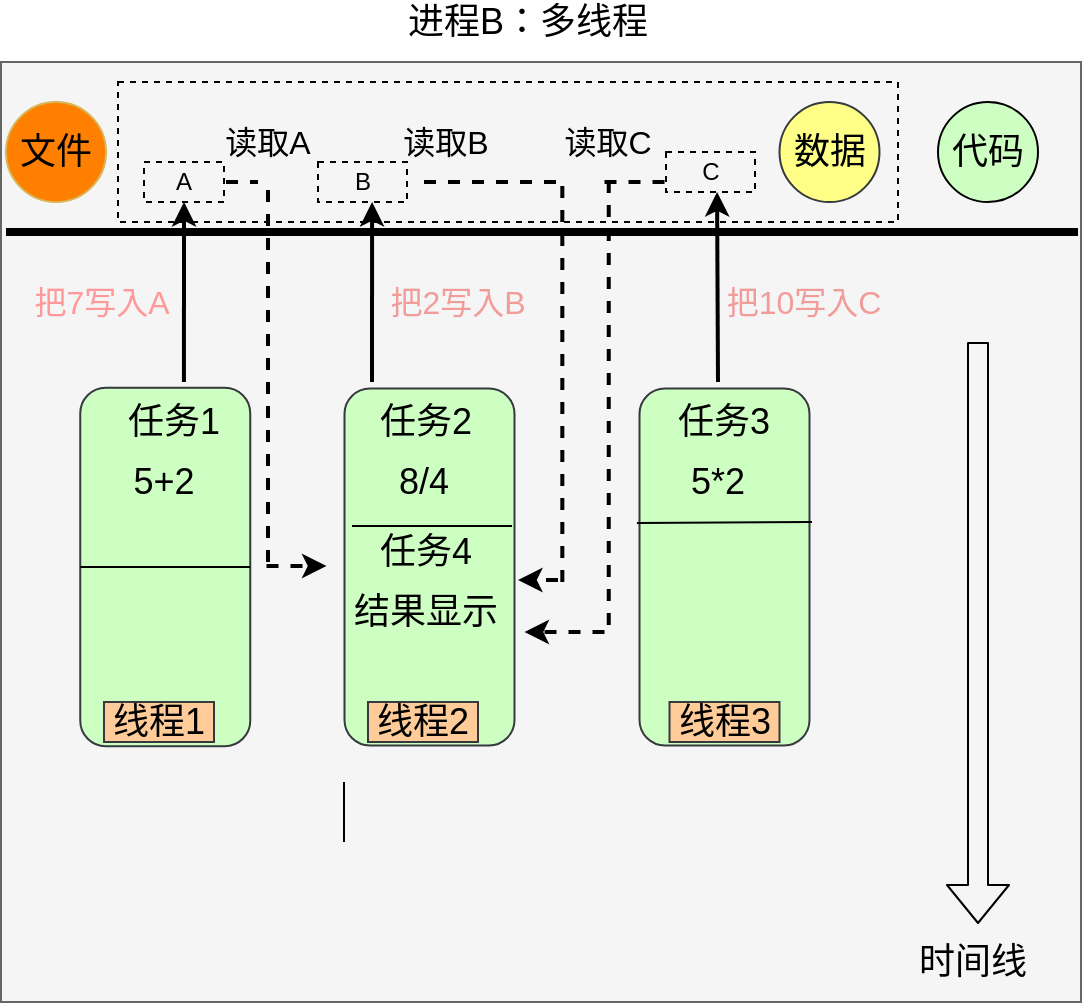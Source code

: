 <mxfile version="13.1.3" type="device"><diagram id="7KVvQ-aPPSx_FEbWZ7JA" name="第 1 页"><mxGraphModel dx="793" dy="490" grid="1" gridSize="10" guides="1" tooltips="1" connect="1" arrows="1" fold="1" page="1" pageScale="1" pageWidth="827" pageHeight="1169" math="0" shadow="0"><root><mxCell id="0"/><mxCell id="1" parent="0"/><mxCell id="_-g1qOigl68QxAjaUmci-2" value="" style="rounded=0;whiteSpace=wrap;html=1;fillColor=#f5f5f5;strokeColor=#666666;fontColor=#333333;fontSize=18;" vertex="1" parent="1"><mxGeometry x="241.5" y="60" width="540" height="470" as="geometry"/></mxCell><mxCell id="_-g1qOigl68QxAjaUmci-3" value="" style="line;strokeWidth=4;html=1;perimeter=backbonePerimeter;points=[];outlineConnect=0;fontSize=18;" vertex="1" parent="1"><mxGeometry x="244" y="140" width="536" height="10" as="geometry"/></mxCell><mxCell id="_-g1qOigl68QxAjaUmci-4" value="代码" style="ellipse;whiteSpace=wrap;html=1;aspect=fixed;fontSize=18;fillColor=#CEFFC2;" vertex="1" parent="1"><mxGeometry x="710" y="80" width="50" height="50" as="geometry"/></mxCell><mxCell id="_-g1qOigl68QxAjaUmci-5" value="数据" style="ellipse;whiteSpace=wrap;html=1;aspect=fixed;fontSize=18;fillColor=#ffff88;strokeColor=#36393d;" vertex="1" parent="1"><mxGeometry x="630.75" y="80" width="50" height="50" as="geometry"/></mxCell><mxCell id="_-g1qOigl68QxAjaUmci-6" value="文件" style="ellipse;whiteSpace=wrap;html=1;aspect=fixed;fontSize=18;fillColor=#FF8000;strokeColor=#d6b656;" vertex="1" parent="1"><mxGeometry x="244" y="80" width="50" height="50" as="geometry"/></mxCell><mxCell id="_-g1qOigl68QxAjaUmci-11" value="进程B：多线程" style="text;html=1;strokeColor=none;fillColor=none;align=center;verticalAlign=middle;whiteSpace=wrap;rounded=0;fontSize=18;" vertex="1" parent="1"><mxGeometry x="425" y="30" width="160" height="20" as="geometry"/></mxCell><mxCell id="_-g1qOigl68QxAjaUmci-12" value="" style="shape=flexArrow;endArrow=classic;html=1;fontSize=18;" edge="1" parent="1"><mxGeometry width="50" height="50" relative="1" as="geometry"><mxPoint x="730" y="200" as="sourcePoint"/><mxPoint x="730" y="491" as="targetPoint"/></mxGeometry></mxCell><mxCell id="_-g1qOigl68QxAjaUmci-13" value="时间线" style="text;html=1;strokeColor=none;fillColor=none;align=center;verticalAlign=middle;whiteSpace=wrap;rounded=0;fontSize=18;" vertex="1" parent="1"><mxGeometry x="695" y="500" width="65" height="20" as="geometry"/></mxCell><mxCell id="_-g1qOigl68QxAjaUmci-14" value="" style="rounded=1;whiteSpace=wrap;html=1;fillColor=#CEFFC2;fontSize=18;strokeColor=#36393d;rotation=90;" vertex="1" parent="1"><mxGeometry x="234" y="270" width="179.25" height="85" as="geometry"/></mxCell><mxCell id="_-g1qOigl68QxAjaUmci-15" value="线程1" style="text;html=1;strokeColor=#36393d;fillColor=#ffcc99;align=center;verticalAlign=middle;whiteSpace=wrap;rounded=0;fontSize=18;" vertex="1" parent="1"><mxGeometry x="293" y="380" width="55" height="20" as="geometry"/></mxCell><mxCell id="_-g1qOigl68QxAjaUmci-26" value="" style="endArrow=none;html=1;fontSize=18;entryX=0.75;entryY=0;entryDx=0;entryDy=0;exitX=0.75;exitY=1;exitDx=0;exitDy=0;" edge="1" parent="1"><mxGeometry width="50" height="50" relative="1" as="geometry"><mxPoint x="413" y="450" as="sourcePoint"/><mxPoint x="413" y="420" as="targetPoint"/></mxGeometry></mxCell><mxCell id="_-g1qOigl68QxAjaUmci-28" value="" style="rounded=1;whiteSpace=wrap;html=1;fillColor=#CEFFC2;fontSize=18;strokeColor=#36393d;rotation=90;" vertex="1" parent="1"><mxGeometry x="366.5" y="270" width="178.5" height="85" as="geometry"/></mxCell><mxCell id="_-g1qOigl68QxAjaUmci-31" value="线程2" style="text;html=1;strokeColor=#36393d;fillColor=#ffcc99;align=center;verticalAlign=middle;whiteSpace=wrap;rounded=0;fontSize=18;" vertex="1" parent="1"><mxGeometry x="425" y="380" width="55" height="20" as="geometry"/></mxCell><mxCell id="_-g1qOigl68QxAjaUmci-33" value="" style="endArrow=none;html=1;entryX=0.5;entryY=0;entryDx=0;entryDy=0;exitX=0.5;exitY=1;exitDx=0;exitDy=0;" edge="1" parent="1" source="_-g1qOigl68QxAjaUmci-14" target="_-g1qOigl68QxAjaUmci-14"><mxGeometry width="50" height="50" relative="1" as="geometry"><mxPoint x="310" y="300" as="sourcePoint"/><mxPoint x="360" y="250" as="targetPoint"/></mxGeometry></mxCell><mxCell id="_-g1qOigl68QxAjaUmci-34" value="&lt;font style=&quot;font-size: 18px&quot;&gt;任务1&lt;/font&gt;" style="text;html=1;strokeColor=none;fillColor=none;align=center;verticalAlign=middle;whiteSpace=wrap;rounded=0;dashed=1;" vertex="1" parent="1"><mxGeometry x="302.5" y="230" width="50" height="20" as="geometry"/></mxCell><mxCell id="_-g1qOigl68QxAjaUmci-35" value="&lt;font style=&quot;font-size: 18px&quot;&gt;5+2&lt;/font&gt;" style="text;html=1;strokeColor=none;fillColor=none;align=center;verticalAlign=middle;whiteSpace=wrap;rounded=0;dashed=1;" vertex="1" parent="1"><mxGeometry x="302.5" y="260" width="40" height="20" as="geometry"/></mxCell><mxCell id="_-g1qOigl68QxAjaUmci-36" value="&lt;font style=&quot;font-size: 18px&quot;&gt;任务2&lt;/font&gt;" style="text;html=1;strokeColor=none;fillColor=none;align=center;verticalAlign=middle;whiteSpace=wrap;rounded=0;dashed=1;" vertex="1" parent="1"><mxGeometry x="429.25" y="230" width="50" height="20" as="geometry"/></mxCell><mxCell id="_-g1qOigl68QxAjaUmci-37" value="&lt;font style=&quot;font-size: 18px&quot;&gt;8/4&lt;/font&gt;" style="text;html=1;strokeColor=none;fillColor=none;align=center;verticalAlign=middle;whiteSpace=wrap;rounded=0;dashed=1;" vertex="1" parent="1"><mxGeometry x="432.5" y="260" width="40" height="20" as="geometry"/></mxCell><mxCell id="_-g1qOigl68QxAjaUmci-39" value="&lt;font style=&quot;font-size: 18px&quot;&gt;任务4&lt;/font&gt;" style="text;html=1;strokeColor=none;fillColor=none;align=center;verticalAlign=middle;whiteSpace=wrap;rounded=0;dashed=1;" vertex="1" parent="1"><mxGeometry x="429.25" y="295" width="50" height="20" as="geometry"/></mxCell><mxCell id="_-g1qOigl68QxAjaUmci-40" value="&lt;font style=&quot;font-size: 18px&quot;&gt;结果显示&lt;/font&gt;" style="text;html=1;strokeColor=none;fillColor=none;align=center;verticalAlign=middle;whiteSpace=wrap;rounded=0;dashed=1;" vertex="1" parent="1"><mxGeometry x="404.25" y="325" width="100" height="20" as="geometry"/></mxCell><mxCell id="_-g1qOigl68QxAjaUmci-41" value="" style="endArrow=none;html=1;entryX=0.385;entryY=-0.021;entryDx=0;entryDy=0;entryPerimeter=0;" edge="1" parent="1"><mxGeometry width="50" height="50" relative="1" as="geometry"><mxPoint x="417" y="292" as="sourcePoint"/><mxPoint x="497.035" y="291.973" as="targetPoint"/></mxGeometry></mxCell><mxCell id="_-g1qOigl68QxAjaUmci-42" value="" style="rounded=1;whiteSpace=wrap;html=1;fillColor=#CEFFC2;fontSize=18;strokeColor=#36393d;rotation=90;" vertex="1" parent="1"><mxGeometry x="514" y="270" width="178.5" height="85" as="geometry"/></mxCell><mxCell id="_-g1qOigl68QxAjaUmci-43" value="线程3" style="text;html=1;strokeColor=#36393d;fillColor=#ffcc99;align=center;verticalAlign=middle;whiteSpace=wrap;rounded=0;fontSize=18;" vertex="1" parent="1"><mxGeometry x="575.75" y="380" width="55" height="20" as="geometry"/></mxCell><mxCell id="_-g1qOigl68QxAjaUmci-44" value="&lt;font style=&quot;font-size: 18px&quot;&gt;任务3&lt;/font&gt;" style="text;html=1;strokeColor=none;fillColor=none;align=center;verticalAlign=middle;whiteSpace=wrap;rounded=0;dashed=1;" vertex="1" parent="1"><mxGeometry x="578.25" y="230" width="50" height="20" as="geometry"/></mxCell><mxCell id="_-g1qOigl68QxAjaUmci-45" value="&lt;font style=&quot;font-size: 18px&quot;&gt;5*2&lt;/font&gt;" style="text;html=1;strokeColor=none;fillColor=none;align=center;verticalAlign=middle;whiteSpace=wrap;rounded=0;dashed=1;" vertex="1" parent="1"><mxGeometry x="580" y="260" width="40" height="20" as="geometry"/></mxCell><mxCell id="_-g1qOigl68QxAjaUmci-46" value="" style="endArrow=none;html=1;entryX=0.385;entryY=-0.021;entryDx=0;entryDy=0;exitX=0.5;exitY=1;exitDx=0;exitDy=0;entryPerimeter=0;" edge="1" parent="1"><mxGeometry width="50" height="50" relative="1" as="geometry"><mxPoint x="559.48" y="290.53" as="sourcePoint"/><mxPoint x="647.015" y="290.003" as="targetPoint"/></mxGeometry></mxCell><mxCell id="_-g1qOigl68QxAjaUmci-47" value="A" style="text;html=1;strokeColor=#000000;fillColor=none;align=center;verticalAlign=middle;whiteSpace=wrap;rounded=0;dashed=1;" vertex="1" parent="1"><mxGeometry x="313" y="110" width="40" height="20" as="geometry"/></mxCell><mxCell id="_-g1qOigl68QxAjaUmci-48" value="" style="endArrow=classic;html=1;entryX=0.5;entryY=1;entryDx=0;entryDy=0;exitX=-0.016;exitY=0.39;exitDx=0;exitDy=0;exitPerimeter=0;strokeWidth=2;" edge="1" parent="1" source="_-g1qOigl68QxAjaUmci-14" target="_-g1qOigl68QxAjaUmci-47"><mxGeometry width="50" height="50" relative="1" as="geometry"><mxPoint x="340" y="210" as="sourcePoint"/><mxPoint x="390" y="160" as="targetPoint"/></mxGeometry></mxCell><mxCell id="_-g1qOigl68QxAjaUmci-49" value="&lt;font style=&quot;font-size: 16px&quot;&gt;把7写入A&lt;/font&gt;" style="text;html=1;strokeColor=none;fillColor=none;align=center;verticalAlign=middle;whiteSpace=wrap;rounded=0;dashed=1;fontColor=#FF9999;" vertex="1" parent="1"><mxGeometry x="241.5" y="170" width="100" height="20" as="geometry"/></mxCell><mxCell id="_-g1qOigl68QxAjaUmci-54" value="" style="line;strokeWidth=2;html=1;dashed=1;fillColor=none;" vertex="1" parent="1"><mxGeometry x="354" y="115" width="16" height="10" as="geometry"/></mxCell><mxCell id="_-g1qOigl68QxAjaUmci-55" value="" style="line;strokeWidth=2;html=1;perimeter=backbonePerimeter;points=[];outlineConnect=0;dashed=1;fillColor=none;rotation=-90;" vertex="1" parent="1"><mxGeometry x="280" y="210" width="190" height="10" as="geometry"/></mxCell><mxCell id="_-g1qOigl68QxAjaUmci-62" value="&lt;font style=&quot;font-size: 16px&quot;&gt;读取A&lt;/font&gt;" style="text;html=1;strokeColor=none;fillColor=none;align=center;verticalAlign=middle;whiteSpace=wrap;rounded=0;dashed=1;" vertex="1" parent="1"><mxGeometry x="325" y="90" width="100" height="20" as="geometry"/></mxCell><mxCell id="_-g1qOigl68QxAjaUmci-64" value="" style="endArrow=classic;html=1;entryX=0.5;entryY=1;entryDx=0;entryDy=0;exitX=-0.016;exitY=0.39;exitDx=0;exitDy=0;exitPerimeter=0;strokeWidth=2;" edge="1" parent="1"><mxGeometry width="50" height="50" relative="1" as="geometry"><mxPoint x="427.005" y="219.997" as="sourcePoint"/><mxPoint x="427.03" y="129.99" as="targetPoint"/></mxGeometry></mxCell><mxCell id="_-g1qOigl68QxAjaUmci-65" value="B" style="rounded=0;whiteSpace=wrap;html=1;dashed=1;strokeColor=#000000;strokeWidth=1;fillColor=none;" vertex="1" parent="1"><mxGeometry x="400" y="110" width="44.5" height="20" as="geometry"/></mxCell><mxCell id="_-g1qOigl68QxAjaUmci-66" value="&lt;font style=&quot;font-size: 16px&quot;&gt;把2写入B&lt;/font&gt;" style="text;html=1;strokeColor=none;fillColor=none;align=center;verticalAlign=middle;whiteSpace=wrap;rounded=0;dashed=1;fontColor=#F19C99;" vertex="1" parent="1"><mxGeometry x="420" y="170" width="100" height="20" as="geometry"/></mxCell><mxCell id="_-g1qOigl68QxAjaUmci-69" value="" style="rounded=0;whiteSpace=wrap;html=1;fillColor=none;dashed=1;" vertex="1" parent="1"><mxGeometry x="300" y="70" width="390" height="70" as="geometry"/></mxCell><mxCell id="_-g1qOigl68QxAjaUmci-70" value="" style="line;strokeWidth=2;html=1;dashed=1;fillColor=none;" vertex="1" parent="1"><mxGeometry x="453" y="115" width="67" height="10" as="geometry"/></mxCell><mxCell id="_-g1qOigl68QxAjaUmci-71" value="" style="line;strokeWidth=2;html=1;perimeter=backbonePerimeter;points=[];outlineConnect=0;dashed=1;fillColor=none;rotation=-90;" vertex="1" parent="1"><mxGeometry x="421.28" y="205.24" width="201.75" height="27.78" as="geometry"/></mxCell><mxCell id="_-g1qOigl68QxAjaUmci-72" value="&lt;font style=&quot;font-size: 16px&quot;&gt;读取B&lt;/font&gt;" style="text;html=1;strokeColor=none;fillColor=none;align=center;verticalAlign=middle;whiteSpace=wrap;rounded=0;dashed=1;" vertex="1" parent="1"><mxGeometry x="414" y="90" width="100" height="20" as="geometry"/></mxCell><mxCell id="_-g1qOigl68QxAjaUmci-73" value="" style="endArrow=classic;html=1;strokeWidth=2;dashed=1;" edge="1" parent="1"><mxGeometry width="50" height="50" relative="1" as="geometry"><mxPoint x="374.25" y="312" as="sourcePoint"/><mxPoint x="404.25" y="312" as="targetPoint"/></mxGeometry></mxCell><mxCell id="_-g1qOigl68QxAjaUmci-76" value="" style="endArrow=classic;html=1;strokeWidth=2;dashed=1;" edge="1" parent="1"><mxGeometry width="50" height="50" relative="1" as="geometry"><mxPoint x="520" y="319" as="sourcePoint"/><mxPoint x="500" y="319" as="targetPoint"/><Array as="points"><mxPoint x="520" y="319"/></Array></mxGeometry></mxCell><mxCell id="_-g1qOigl68QxAjaUmci-79" value="C" style="rounded=0;whiteSpace=wrap;html=1;dashed=1;strokeColor=#000000;strokeWidth=1;fillColor=none;" vertex="1" parent="1"><mxGeometry x="574" y="105" width="44.5" height="20" as="geometry"/></mxCell><mxCell id="_-g1qOigl68QxAjaUmci-80" value="" style="endArrow=classic;html=1;entryX=0.5;entryY=1;entryDx=0;entryDy=0;strokeWidth=2;" edge="1" parent="1"><mxGeometry width="50" height="50" relative="1" as="geometry"><mxPoint x="600" y="220" as="sourcePoint"/><mxPoint x="599.53" y="125.0" as="targetPoint"/></mxGeometry></mxCell><mxCell id="_-g1qOigl68QxAjaUmci-82" value="&lt;font style=&quot;font-size: 16px&quot;&gt;把10写入C&lt;/font&gt;" style="text;html=1;strokeColor=none;fillColor=none;align=center;verticalAlign=middle;whiteSpace=wrap;rounded=0;dashed=1;fontColor=#F19C99;" vertex="1" parent="1"><mxGeometry x="592.5" y="170" width="100" height="20" as="geometry"/></mxCell><mxCell id="_-g1qOigl68QxAjaUmci-83" value="" style="line;strokeWidth=2;html=1;dashed=1;fillColor=none;" vertex="1" parent="1"><mxGeometry x="543.25" y="115" width="32.5" height="10" as="geometry"/></mxCell><mxCell id="_-g1qOigl68QxAjaUmci-84" value="" style="line;strokeWidth=2;html=1;perimeter=backbonePerimeter;points=[];outlineConnect=0;dashed=1;fillColor=none;rotation=-90;" vertex="1" parent="1"><mxGeometry x="432.25" y="214.47" width="226.25" height="27.78" as="geometry"/></mxCell><mxCell id="_-g1qOigl68QxAjaUmci-86" value="" style="endArrow=classic;html=1;dashed=1;strokeWidth=2;" edge="1" parent="1"><mxGeometry width="50" height="50" relative="1" as="geometry"><mxPoint x="543.25" y="345" as="sourcePoint"/><mxPoint x="503.25" y="345" as="targetPoint"/></mxGeometry></mxCell><mxCell id="_-g1qOigl68QxAjaUmci-87" value="&lt;font style=&quot;font-size: 16px&quot;&gt;读取C&lt;/font&gt;" style="text;html=1;strokeColor=none;fillColor=none;align=center;verticalAlign=middle;whiteSpace=wrap;rounded=0;dashed=1;" vertex="1" parent="1"><mxGeometry x="495.38" y="90" width="100" height="20" as="geometry"/></mxCell></root></mxGraphModel></diagram></mxfile>